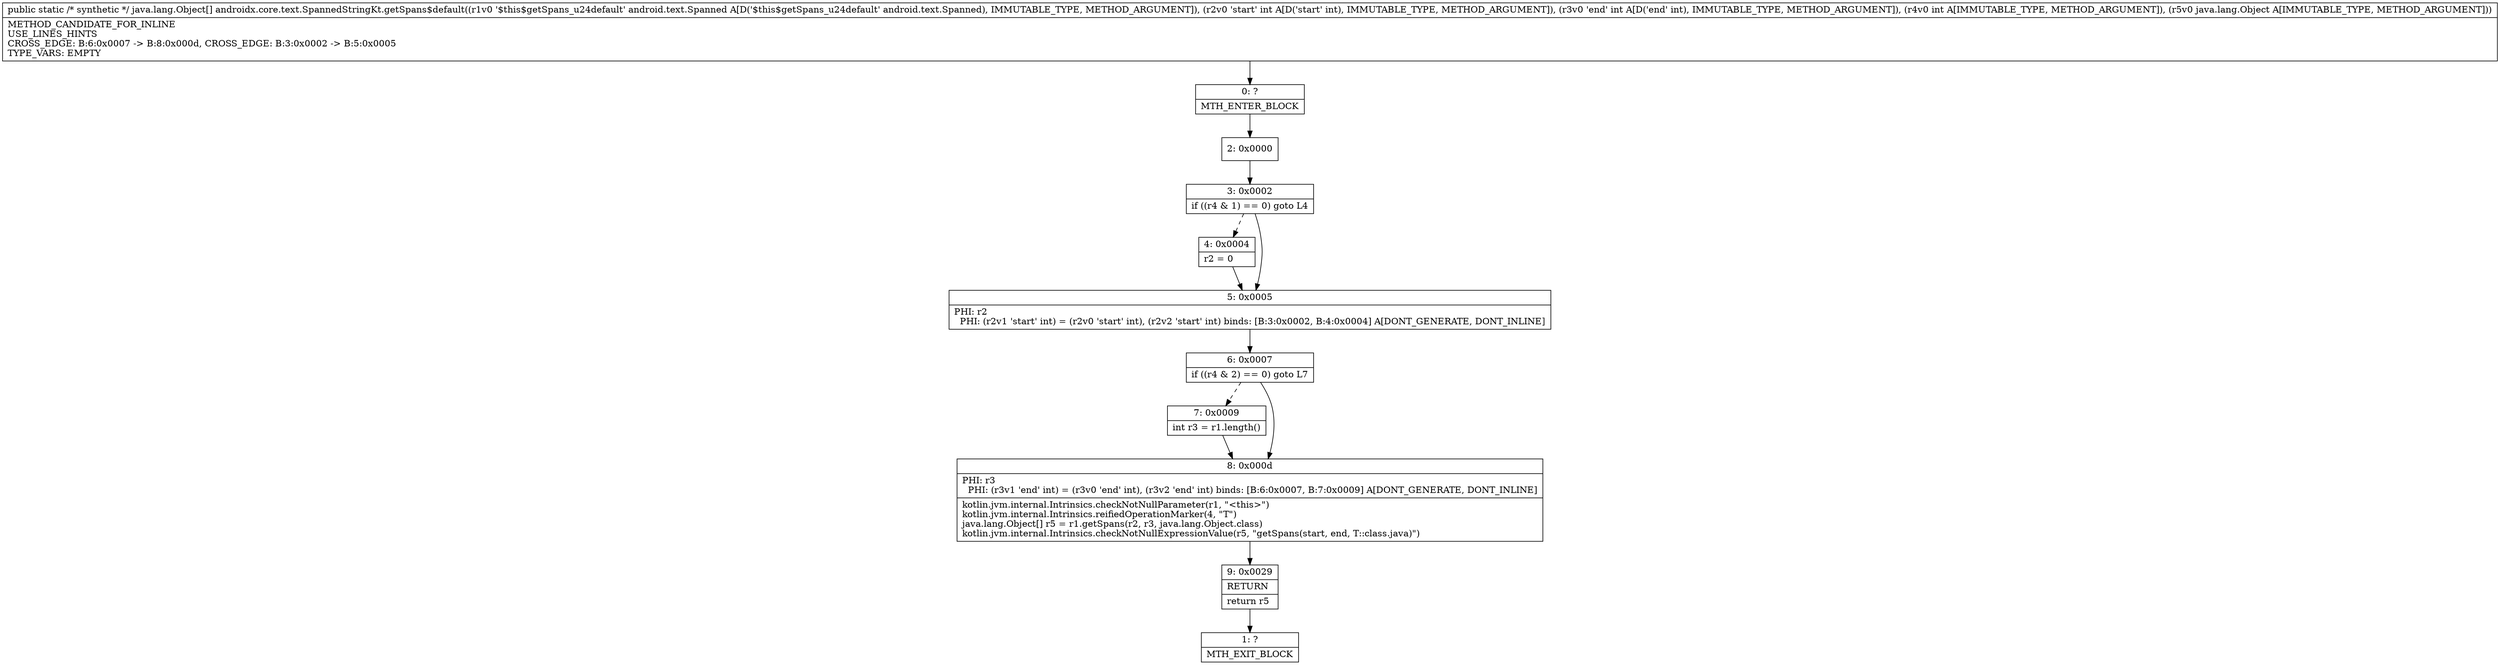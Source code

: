 digraph "CFG forandroidx.core.text.SpannedStringKt.getSpans$default(Landroid\/text\/Spanned;IIILjava\/lang\/Object;)[Ljava\/lang\/Object;" {
Node_0 [shape=record,label="{0\:\ ?|MTH_ENTER_BLOCK\l}"];
Node_2 [shape=record,label="{2\:\ 0x0000}"];
Node_3 [shape=record,label="{3\:\ 0x0002|if ((r4 & 1) == 0) goto L4\l}"];
Node_4 [shape=record,label="{4\:\ 0x0004|r2 = 0\l}"];
Node_5 [shape=record,label="{5\:\ 0x0005|PHI: r2 \l  PHI: (r2v1 'start' int) = (r2v0 'start' int), (r2v2 'start' int) binds: [B:3:0x0002, B:4:0x0004] A[DONT_GENERATE, DONT_INLINE]\l}"];
Node_6 [shape=record,label="{6\:\ 0x0007|if ((r4 & 2) == 0) goto L7\l}"];
Node_7 [shape=record,label="{7\:\ 0x0009|int r3 = r1.length()\l}"];
Node_8 [shape=record,label="{8\:\ 0x000d|PHI: r3 \l  PHI: (r3v1 'end' int) = (r3v0 'end' int), (r3v2 'end' int) binds: [B:6:0x0007, B:7:0x0009] A[DONT_GENERATE, DONT_INLINE]\l|kotlin.jvm.internal.Intrinsics.checkNotNullParameter(r1, \"\<this\>\")\lkotlin.jvm.internal.Intrinsics.reifiedOperationMarker(4, \"T\")\ljava.lang.Object[] r5 = r1.getSpans(r2, r3, java.lang.Object.class)\lkotlin.jvm.internal.Intrinsics.checkNotNullExpressionValue(r5, \"getSpans(start, end, T::class.java)\")\l}"];
Node_9 [shape=record,label="{9\:\ 0x0029|RETURN\l|return r5\l}"];
Node_1 [shape=record,label="{1\:\ ?|MTH_EXIT_BLOCK\l}"];
MethodNode[shape=record,label="{public static \/* synthetic *\/ java.lang.Object[] androidx.core.text.SpannedStringKt.getSpans$default((r1v0 '$this$getSpans_u24default' android.text.Spanned A[D('$this$getSpans_u24default' android.text.Spanned), IMMUTABLE_TYPE, METHOD_ARGUMENT]), (r2v0 'start' int A[D('start' int), IMMUTABLE_TYPE, METHOD_ARGUMENT]), (r3v0 'end' int A[D('end' int), IMMUTABLE_TYPE, METHOD_ARGUMENT]), (r4v0 int A[IMMUTABLE_TYPE, METHOD_ARGUMENT]), (r5v0 java.lang.Object A[IMMUTABLE_TYPE, METHOD_ARGUMENT]))  | METHOD_CANDIDATE_FOR_INLINE\lUSE_LINES_HINTS\lCROSS_EDGE: B:6:0x0007 \-\> B:8:0x000d, CROSS_EDGE: B:3:0x0002 \-\> B:5:0x0005\lTYPE_VARS: EMPTY\l}"];
MethodNode -> Node_0;Node_0 -> Node_2;
Node_2 -> Node_3;
Node_3 -> Node_4[style=dashed];
Node_3 -> Node_5;
Node_4 -> Node_5;
Node_5 -> Node_6;
Node_6 -> Node_7[style=dashed];
Node_6 -> Node_8;
Node_7 -> Node_8;
Node_8 -> Node_9;
Node_9 -> Node_1;
}

